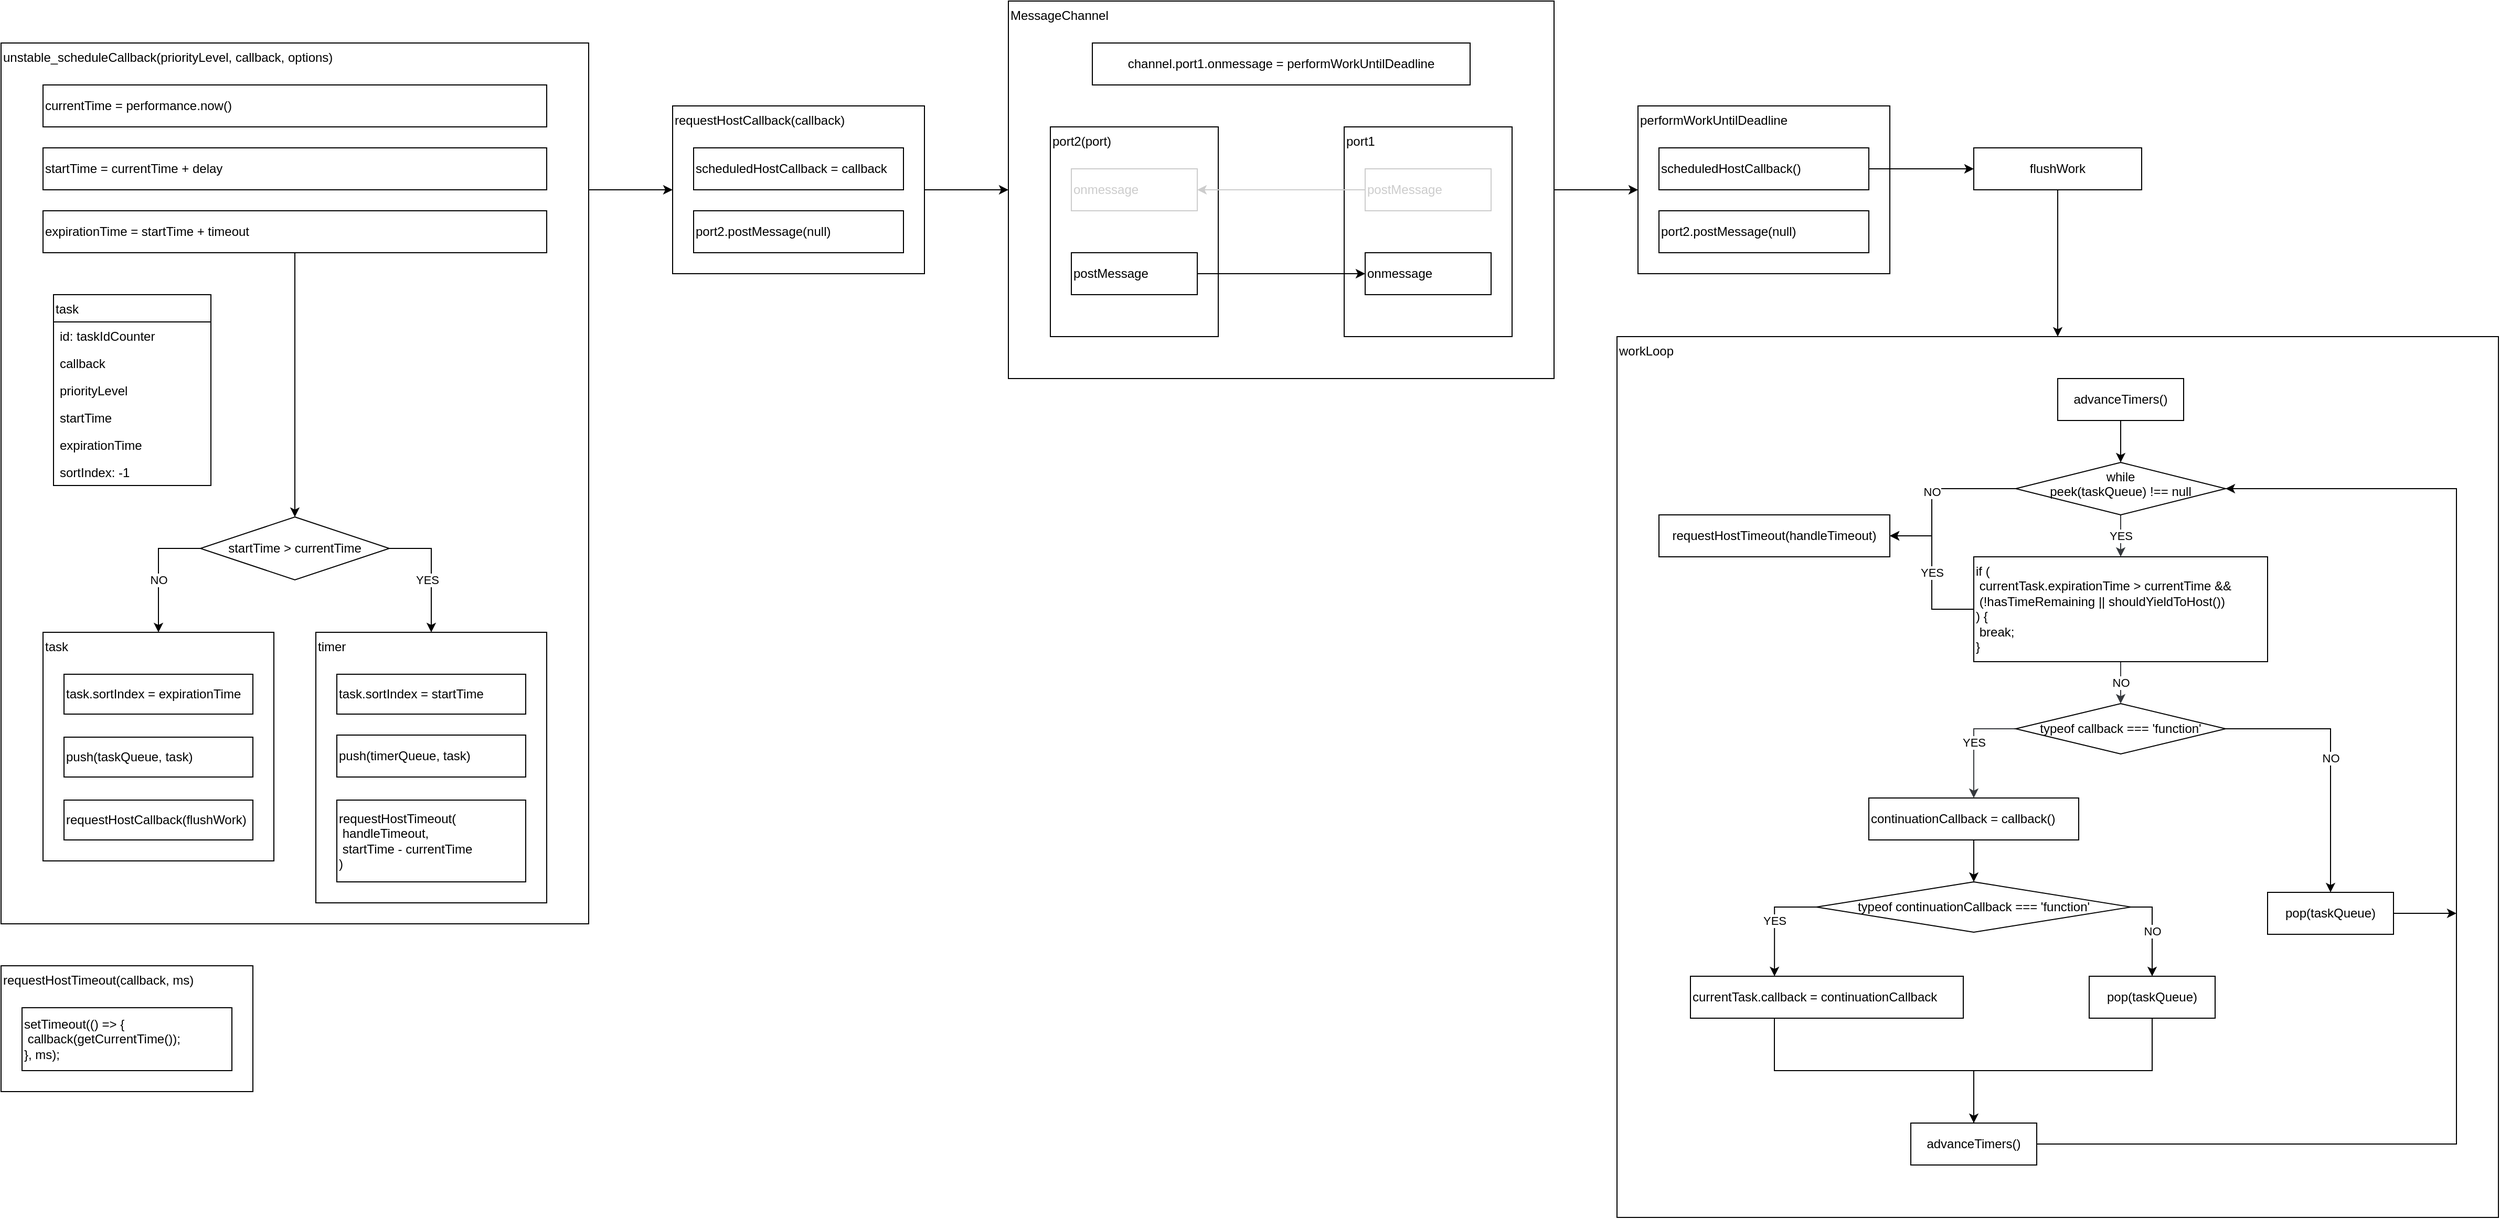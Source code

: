 <mxfile version="14.9.6" type="github">
  <diagram id="sdYTl0LgnBd3mYm8gjIQ" name="Page-1">
    <mxGraphModel dx="2274" dy="796" grid="1" gridSize="10" guides="1" tooltips="1" connect="1" arrows="1" fold="1" page="0" pageScale="1" pageWidth="850" pageHeight="1100" math="0" shadow="0">
      <root>
        <mxCell id="0" />
        <mxCell id="1" parent="0" />
        <mxCell id="0xATD7XNpNfVmDACj2di-132" value="workLoop" style="rounded=0;whiteSpace=wrap;html=1;shadow=0;glass=0;sketch=0;align=left;verticalAlign=top;" vertex="1" parent="1">
          <mxGeometry x="1260" y="320" width="840" height="840" as="geometry" />
        </mxCell>
        <mxCell id="0xATD7XNpNfVmDACj2di-79" style="edgeStyle=orthogonalEdgeStyle;rounded=0;orthogonalLoop=1;jettySize=auto;html=1;" edge="1" parent="1" source="0xATD7XNpNfVmDACj2di-1" target="0xATD7XNpNfVmDACj2di-74">
          <mxGeometry relative="1" as="geometry">
            <Array as="points">
              <mxPoint x="330" y="180" />
              <mxPoint x="330" y="180" />
            </Array>
          </mxGeometry>
        </mxCell>
        <mxCell id="0xATD7XNpNfVmDACj2di-1" value="unstable_scheduleCallback(priorityLevel, callback, options)" style="rounded=0;whiteSpace=wrap;html=1;align=left;verticalAlign=top;" vertex="1" parent="1">
          <mxGeometry x="-280" y="40" width="560" height="840" as="geometry" />
        </mxCell>
        <mxCell id="0xATD7XNpNfVmDACj2di-3" value="currentTime = performance.now()" style="rounded=0;whiteSpace=wrap;html=1;verticalAlign=middle;align=left;" vertex="1" parent="1">
          <mxGeometry x="-240" y="80" width="480" height="40" as="geometry" />
        </mxCell>
        <mxCell id="0xATD7XNpNfVmDACj2di-4" value="startTime = currentTime + delay" style="rounded=0;whiteSpace=wrap;html=1;verticalAlign=middle;align=left;" vertex="1" parent="1">
          <mxGeometry x="-240" y="140" width="480" height="40" as="geometry" />
        </mxCell>
        <mxCell id="0xATD7XNpNfVmDACj2di-62" style="edgeStyle=orthogonalEdgeStyle;rounded=0;orthogonalLoop=1;jettySize=auto;html=1;" edge="1" parent="1" source="0xATD7XNpNfVmDACj2di-5" target="0xATD7XNpNfVmDACj2di-7">
          <mxGeometry relative="1" as="geometry" />
        </mxCell>
        <mxCell id="0xATD7XNpNfVmDACj2di-5" value="expirationTime = startTime + timeout" style="rounded=0;whiteSpace=wrap;html=1;verticalAlign=middle;align=left;" vertex="1" parent="1">
          <mxGeometry x="-240" y="200" width="480" height="40" as="geometry" />
        </mxCell>
        <mxCell id="0xATD7XNpNfVmDACj2di-10" style="edgeStyle=orthogonalEdgeStyle;rounded=0;orthogonalLoop=1;jettySize=auto;html=1;" edge="1" parent="1" source="0xATD7XNpNfVmDACj2di-7" target="0xATD7XNpNfVmDACj2di-9">
          <mxGeometry relative="1" as="geometry">
            <Array as="points">
              <mxPoint x="-130" y="522" />
            </Array>
          </mxGeometry>
        </mxCell>
        <mxCell id="0xATD7XNpNfVmDACj2di-29" value="NO" style="edgeLabel;html=1;align=center;verticalAlign=middle;resizable=0;points=[];" vertex="1" connectable="0" parent="0xATD7XNpNfVmDACj2di-10">
          <mxGeometry x="-0.033" relative="1" as="geometry">
            <mxPoint y="12" as="offset" />
          </mxGeometry>
        </mxCell>
        <mxCell id="0xATD7XNpNfVmDACj2di-25" style="edgeStyle=orthogonalEdgeStyle;rounded=0;orthogonalLoop=1;jettySize=auto;html=1;entryX=0.5;entryY=0;entryDx=0;entryDy=0;" edge="1" parent="1" source="0xATD7XNpNfVmDACj2di-7" target="0xATD7XNpNfVmDACj2di-21">
          <mxGeometry relative="1" as="geometry">
            <Array as="points">
              <mxPoint x="130" y="522" />
            </Array>
          </mxGeometry>
        </mxCell>
        <mxCell id="0xATD7XNpNfVmDACj2di-27" value="YES" style="edgeLabel;html=1;align=center;verticalAlign=middle;resizable=0;points=[];" vertex="1" connectable="0" parent="0xATD7XNpNfVmDACj2di-25">
          <mxGeometry x="0.1" y="-4" relative="1" as="geometry">
            <mxPoint y="4" as="offset" />
          </mxGeometry>
        </mxCell>
        <mxCell id="0xATD7XNpNfVmDACj2di-7" value="startTime &amp;gt; currentTime" style="rhombus;whiteSpace=wrap;html=1;align=center;verticalAlign=middle;" vertex="1" parent="1">
          <mxGeometry x="-90" y="492" width="180" height="60" as="geometry" />
        </mxCell>
        <mxCell id="0xATD7XNpNfVmDACj2di-9" value="task" style="rounded=0;whiteSpace=wrap;html=1;align=left;verticalAlign=top;" vertex="1" parent="1">
          <mxGeometry x="-240" y="602" width="220" height="218" as="geometry" />
        </mxCell>
        <mxCell id="0xATD7XNpNfVmDACj2di-16" value="task.sortIndex = expirationTime" style="rounded=0;whiteSpace=wrap;html=1;align=left;verticalAlign=middle;" vertex="1" parent="1">
          <mxGeometry x="-220" y="642" width="180" height="38" as="geometry" />
        </mxCell>
        <mxCell id="0xATD7XNpNfVmDACj2di-17" value="push(taskQueue, task)" style="rounded=0;whiteSpace=wrap;html=1;align=left;verticalAlign=middle;" vertex="1" parent="1">
          <mxGeometry x="-220" y="702" width="180" height="38" as="geometry" />
        </mxCell>
        <mxCell id="0xATD7XNpNfVmDACj2di-18" value="requestHostCallback(flushWork)" style="rounded=0;whiteSpace=wrap;html=1;align=left;verticalAlign=middle;" vertex="1" parent="1">
          <mxGeometry x="-220" y="762" width="180" height="38" as="geometry" />
        </mxCell>
        <mxCell id="0xATD7XNpNfVmDACj2di-21" value="timer" style="rounded=0;whiteSpace=wrap;html=1;align=left;verticalAlign=top;" vertex="1" parent="1">
          <mxGeometry x="20" y="602" width="220" height="258" as="geometry" />
        </mxCell>
        <mxCell id="0xATD7XNpNfVmDACj2di-22" value="task.sortIndex = startTime" style="rounded=0;whiteSpace=wrap;html=1;align=left;verticalAlign=middle;" vertex="1" parent="1">
          <mxGeometry x="40" y="642" width="180" height="38" as="geometry" />
        </mxCell>
        <mxCell id="0xATD7XNpNfVmDACj2di-23" value="push(timerQueue, task)" style="rounded=0;whiteSpace=wrap;html=1;align=left;verticalAlign=middle;" vertex="1" parent="1">
          <mxGeometry x="40" y="700" width="180" height="40" as="geometry" />
        </mxCell>
        <mxCell id="0xATD7XNpNfVmDACj2di-24" value="requestHostTimeout(&lt;br&gt;&lt;span style=&quot;white-space: pre&quot;&gt;	&lt;/span&gt;handleTimeout,&lt;br&gt;&lt;span style=&quot;white-space: pre&quot;&gt;	&lt;/span&gt;startTime - currentTime&lt;br&gt;)" style="rounded=0;whiteSpace=wrap;html=1;align=left;verticalAlign=middle;" vertex="1" parent="1">
          <mxGeometry x="40" y="762" width="180" height="78" as="geometry" />
        </mxCell>
        <mxCell id="0xATD7XNpNfVmDACj2di-32" value="task" style="swimlane;fontStyle=0;childLayout=stackLayout;horizontal=1;startSize=26;horizontalStack=0;resizeParent=1;resizeParentMax=0;resizeLast=0;collapsible=1;marginBottom=0;align=left;verticalAlign=top;swimlaneFillColor=none;" vertex="1" parent="1">
          <mxGeometry x="-230" y="280" width="150" height="182" as="geometry">
            <mxRectangle x="100" y="208" width="50" height="26" as="alternateBounds" />
          </mxGeometry>
        </mxCell>
        <mxCell id="0xATD7XNpNfVmDACj2di-33" value="id: taskIdCounter" style="text;strokeColor=none;fillColor=none;align=left;verticalAlign=top;spacingLeft=4;spacingRight=4;overflow=hidden;rotatable=0;points=[[0,0.5],[1,0.5]];portConstraint=eastwest;" vertex="1" parent="0xATD7XNpNfVmDACj2di-32">
          <mxGeometry y="26" width="150" height="26" as="geometry" />
        </mxCell>
        <mxCell id="0xATD7XNpNfVmDACj2di-34" value="callback" style="text;strokeColor=none;fillColor=none;align=left;verticalAlign=top;spacingLeft=4;spacingRight=4;overflow=hidden;rotatable=0;points=[[0,0.5],[1,0.5]];portConstraint=eastwest;" vertex="1" parent="0xATD7XNpNfVmDACj2di-32">
          <mxGeometry y="52" width="150" height="26" as="geometry" />
        </mxCell>
        <mxCell id="0xATD7XNpNfVmDACj2di-35" value="priorityLevel" style="text;strokeColor=none;fillColor=none;align=left;verticalAlign=top;spacingLeft=4;spacingRight=4;overflow=hidden;rotatable=0;points=[[0,0.5],[1,0.5]];portConstraint=eastwest;" vertex="1" parent="0xATD7XNpNfVmDACj2di-32">
          <mxGeometry y="78" width="150" height="26" as="geometry" />
        </mxCell>
        <mxCell id="0xATD7XNpNfVmDACj2di-59" value="startTime" style="text;strokeColor=none;fillColor=none;align=left;verticalAlign=top;spacingLeft=4;spacingRight=4;overflow=hidden;rotatable=0;points=[[0,0.5],[1,0.5]];portConstraint=eastwest;" vertex="1" parent="0xATD7XNpNfVmDACj2di-32">
          <mxGeometry y="104" width="150" height="26" as="geometry" />
        </mxCell>
        <mxCell id="0xATD7XNpNfVmDACj2di-60" value="expirationTime" style="text;strokeColor=none;fillColor=none;align=left;verticalAlign=top;spacingLeft=4;spacingRight=4;overflow=hidden;rotatable=0;points=[[0,0.5],[1,0.5]];portConstraint=eastwest;" vertex="1" parent="0xATD7XNpNfVmDACj2di-32">
          <mxGeometry y="130" width="150" height="26" as="geometry" />
        </mxCell>
        <mxCell id="0xATD7XNpNfVmDACj2di-61" value="sortIndex: -1" style="text;strokeColor=none;fillColor=none;align=left;verticalAlign=top;spacingLeft=4;spacingRight=4;overflow=hidden;rotatable=0;points=[[0,0.5],[1,0.5]];portConstraint=eastwest;" vertex="1" parent="0xATD7XNpNfVmDACj2di-32">
          <mxGeometry y="156" width="150" height="26" as="geometry" />
        </mxCell>
        <mxCell id="0xATD7XNpNfVmDACj2di-136" style="edgeStyle=orthogonalEdgeStyle;rounded=0;orthogonalLoop=1;jettySize=auto;html=1;fontColor=#000000;entryX=0;entryY=0.5;entryDx=0;entryDy=0;" edge="1" parent="1" source="0xATD7XNpNfVmDACj2di-63" target="0xATD7XNpNfVmDACj2di-88">
          <mxGeometry relative="1" as="geometry">
            <mxPoint x="1260" y="180" as="targetPoint" />
          </mxGeometry>
        </mxCell>
        <mxCell id="0xATD7XNpNfVmDACj2di-63" value="MessageChannel" style="rounded=0;whiteSpace=wrap;html=1;shadow=0;glass=0;sketch=0;gradientColor=none;align=left;verticalAlign=top;" vertex="1" parent="1">
          <mxGeometry x="680" width="520" height="360" as="geometry" />
        </mxCell>
        <mxCell id="0xATD7XNpNfVmDACj2di-64" value="port2(port)" style="rounded=0;whiteSpace=wrap;html=1;shadow=0;glass=0;sketch=0;gradientColor=none;align=left;verticalAlign=top;" vertex="1" parent="1">
          <mxGeometry x="720" y="120" width="160" height="200" as="geometry" />
        </mxCell>
        <mxCell id="0xATD7XNpNfVmDACj2di-65" value="onmessage" style="rounded=0;html=1;shadow=0;glass=0;sketch=0;align=left;verticalAlign=middle;labelBorderColor=none;whiteSpace=wrap;fillColor=none;strokeColor=#CCCCCC;fontColor=#CCCCCC;" vertex="1" parent="1">
          <mxGeometry x="740" y="160" width="120" height="40" as="geometry" />
        </mxCell>
        <mxCell id="0xATD7XNpNfVmDACj2di-68" value="postMessage" style="rounded=0;whiteSpace=wrap;html=1;shadow=0;glass=0;sketch=0;gradientColor=none;align=left;verticalAlign=middle;" vertex="1" parent="1">
          <mxGeometry x="740" y="240" width="120" height="40" as="geometry" />
        </mxCell>
        <mxCell id="0xATD7XNpNfVmDACj2di-69" value="port1" style="rounded=0;whiteSpace=wrap;html=1;shadow=0;glass=0;sketch=0;gradientColor=none;align=left;verticalAlign=top;" vertex="1" parent="1">
          <mxGeometry x="1000" y="120" width="160" height="200" as="geometry" />
        </mxCell>
        <mxCell id="0xATD7XNpNfVmDACj2di-70" value="onmessage" style="rounded=0;whiteSpace=wrap;html=1;shadow=0;glass=0;sketch=0;gradientColor=none;align=left;verticalAlign=middle;" vertex="1" parent="1">
          <mxGeometry x="1020" y="240" width="120" height="40" as="geometry" />
        </mxCell>
        <mxCell id="0xATD7XNpNfVmDACj2di-72" style="edgeStyle=orthogonalEdgeStyle;rounded=0;orthogonalLoop=1;jettySize=auto;html=1;entryX=1;entryY=0.5;entryDx=0;entryDy=0;strokeColor=#CCCCCC;" edge="1" parent="1" source="0xATD7XNpNfVmDACj2di-71" target="0xATD7XNpNfVmDACj2di-65">
          <mxGeometry relative="1" as="geometry" />
        </mxCell>
        <mxCell id="0xATD7XNpNfVmDACj2di-71" value="postMessage" style="rounded=0;whiteSpace=wrap;html=1;shadow=0;glass=0;sketch=0;gradientColor=none;align=left;verticalAlign=middle;strokeColor=#CCCCCC;fontColor=#CCCCCC;" vertex="1" parent="1">
          <mxGeometry x="1020" y="160" width="120" height="40" as="geometry" />
        </mxCell>
        <mxCell id="0xATD7XNpNfVmDACj2di-73" style="edgeStyle=orthogonalEdgeStyle;rounded=0;orthogonalLoop=1;jettySize=auto;html=1;" edge="1" parent="1" source="0xATD7XNpNfVmDACj2di-68" target="0xATD7XNpNfVmDACj2di-70">
          <mxGeometry relative="1" as="geometry" />
        </mxCell>
        <mxCell id="0xATD7XNpNfVmDACj2di-83" style="edgeStyle=orthogonalEdgeStyle;rounded=0;orthogonalLoop=1;jettySize=auto;html=1;entryX=0;entryY=0.5;entryDx=0;entryDy=0;" edge="1" parent="1" source="0xATD7XNpNfVmDACj2di-74" target="0xATD7XNpNfVmDACj2di-63">
          <mxGeometry relative="1" as="geometry">
            <mxPoint x="660" y="180" as="targetPoint" />
          </mxGeometry>
        </mxCell>
        <mxCell id="0xATD7XNpNfVmDACj2di-74" value="requestHostCallback(callback)" style="rounded=0;whiteSpace=wrap;html=1;shadow=0;glass=0;sketch=0;gradientColor=none;align=left;verticalAlign=top;" vertex="1" parent="1">
          <mxGeometry x="360" y="100" width="240" height="160" as="geometry" />
        </mxCell>
        <mxCell id="0xATD7XNpNfVmDACj2di-75" value="port2.postMessage(null)" style="rounded=0;whiteSpace=wrap;html=1;shadow=0;glass=0;sketch=0;gradientColor=none;align=left;verticalAlign=middle;" vertex="1" parent="1">
          <mxGeometry x="380" y="200" width="200" height="40" as="geometry" />
        </mxCell>
        <mxCell id="0xATD7XNpNfVmDACj2di-76" value="requestHostTimeout(callback, ms)" style="rounded=0;whiteSpace=wrap;html=1;shadow=0;glass=0;sketch=0;gradientColor=none;align=left;verticalAlign=top;" vertex="1" parent="1">
          <mxGeometry x="-280" y="920" width="240" height="120" as="geometry" />
        </mxCell>
        <mxCell id="0xATD7XNpNfVmDACj2di-77" value="setTimeout(() =&amp;gt; {&lt;br&gt;&lt;span style=&quot;white-space: pre&quot;&gt;	&lt;/span&gt;callback(getCurrentTime());&lt;br&gt;}, ms);" style="rounded=0;whiteSpace=wrap;html=1;shadow=0;glass=0;sketch=0;gradientColor=none;align=left;verticalAlign=middle;" vertex="1" parent="1">
          <mxGeometry x="-260" y="960" width="200" height="60" as="geometry" />
        </mxCell>
        <mxCell id="0xATD7XNpNfVmDACj2di-78" value="scheduledHostCallback = callback" style="rounded=0;whiteSpace=wrap;html=1;shadow=0;glass=0;sketch=0;gradientColor=none;align=left;verticalAlign=middle;" vertex="1" parent="1">
          <mxGeometry x="380" y="140" width="200" height="40" as="geometry" />
        </mxCell>
        <mxCell id="0xATD7XNpNfVmDACj2di-86" value="&lt;span style=&quot;&quot;&gt;channel.port1.onmessage = performWorkUntilDeadline&lt;/span&gt;" style="rounded=0;whiteSpace=wrap;html=1;shadow=0;glass=0;sketch=0;align=center;verticalAlign=middle;" vertex="1" parent="1">
          <mxGeometry x="760" y="40" width="360" height="40" as="geometry" />
        </mxCell>
        <mxCell id="0xATD7XNpNfVmDACj2di-88" value="performWorkUntilDeadline" style="rounded=0;whiteSpace=wrap;html=1;shadow=0;glass=0;sketch=0;align=left;verticalAlign=top;" vertex="1" parent="1">
          <mxGeometry x="1280" y="100" width="240" height="160" as="geometry" />
        </mxCell>
        <mxCell id="0xATD7XNpNfVmDACj2di-134" style="edgeStyle=orthogonalEdgeStyle;rounded=0;orthogonalLoop=1;jettySize=auto;html=1;fontColor=#000000;" edge="1" parent="1" source="0xATD7XNpNfVmDACj2di-89" target="0xATD7XNpNfVmDACj2di-92">
          <mxGeometry relative="1" as="geometry" />
        </mxCell>
        <mxCell id="0xATD7XNpNfVmDACj2di-89" value="scheduledHostCallback()" style="rounded=0;whiteSpace=wrap;html=1;shadow=0;glass=0;sketch=0;align=left;verticalAlign=middle;" vertex="1" parent="1">
          <mxGeometry x="1300" y="140" width="200" height="40" as="geometry" />
        </mxCell>
        <mxCell id="0xATD7XNpNfVmDACj2di-91" value="port2.postMessage(null)" style="rounded=0;whiteSpace=wrap;html=1;shadow=0;glass=0;sketch=0;align=left;verticalAlign=middle;" vertex="1" parent="1">
          <mxGeometry x="1300" y="200" width="200" height="40" as="geometry" />
        </mxCell>
        <mxCell id="0xATD7XNpNfVmDACj2di-135" style="edgeStyle=orthogonalEdgeStyle;rounded=0;orthogonalLoop=1;jettySize=auto;html=1;entryX=0.5;entryY=0;entryDx=0;entryDy=0;fontColor=#000000;" edge="1" parent="1" source="0xATD7XNpNfVmDACj2di-92" target="0xATD7XNpNfVmDACj2di-132">
          <mxGeometry relative="1" as="geometry" />
        </mxCell>
        <mxCell id="0xATD7XNpNfVmDACj2di-92" value="flushWork" style="rounded=0;whiteSpace=wrap;html=1;shadow=0;glass=0;sketch=0;align=center;verticalAlign=middle;" vertex="1" parent="1">
          <mxGeometry x="1600" y="140" width="160" height="40" as="geometry" />
        </mxCell>
        <mxCell id="0xATD7XNpNfVmDACj2di-107" value="YES" style="edgeStyle=orthogonalEdgeStyle;rounded=0;orthogonalLoop=1;jettySize=auto;html=1;entryX=0.5;entryY=0;entryDx=0;entryDy=0;fontColor=#000000;fillColor=#eeeeee;strokeColor=#36393d;" edge="1" parent="1" source="0xATD7XNpNfVmDACj2di-94" target="0xATD7XNpNfVmDACj2di-100">
          <mxGeometry relative="1" as="geometry" />
        </mxCell>
        <mxCell id="0xATD7XNpNfVmDACj2di-127" value="NO" style="edgeStyle=orthogonalEdgeStyle;rounded=0;orthogonalLoop=1;jettySize=auto;html=1;fontColor=#000000;entryX=1;entryY=0.5;entryDx=0;entryDy=0;" edge="1" parent="1" source="0xATD7XNpNfVmDACj2di-94" target="0xATD7XNpNfVmDACj2di-131">
          <mxGeometry relative="1" as="geometry">
            <mxPoint x="1440" y="465" as="targetPoint" />
            <Array as="points">
              <mxPoint x="1560" y="465" />
              <mxPoint x="1560" y="510" />
            </Array>
          </mxGeometry>
        </mxCell>
        <mxCell id="0xATD7XNpNfVmDACj2di-94" value="while&lt;br&gt;peek(taskQueue) !== null" style="rhombus;whiteSpace=wrap;html=1;rounded=0;shadow=0;glass=0;sketch=0;align=center;verticalAlign=top;" vertex="1" parent="1">
          <mxGeometry x="1640" y="440" width="200" height="50" as="geometry" />
        </mxCell>
        <mxCell id="0xATD7XNpNfVmDACj2di-111" value="YES" style="edgeStyle=orthogonalEdgeStyle;rounded=0;orthogonalLoop=1;jettySize=auto;html=1;entryX=0.5;entryY=0;entryDx=0;entryDy=0;fontColor=#000000;fillColor=#eeeeee;strokeColor=#36393d;" edge="1" parent="1" source="0xATD7XNpNfVmDACj2di-95" target="0xATD7XNpNfVmDACj2di-101">
          <mxGeometry relative="1" as="geometry">
            <Array as="points">
              <mxPoint x="1600" y="694" />
            </Array>
          </mxGeometry>
        </mxCell>
        <mxCell id="0xATD7XNpNfVmDACj2di-118" value="NO" style="edgeStyle=orthogonalEdgeStyle;rounded=0;orthogonalLoop=1;jettySize=auto;html=1;fontColor=#000000;" edge="1" parent="1" source="0xATD7XNpNfVmDACj2di-95" target="0xATD7XNpNfVmDACj2di-96">
          <mxGeometry relative="1" as="geometry" />
        </mxCell>
        <mxCell id="0xATD7XNpNfVmDACj2di-95" value="typeof callback === &#39;function&#39;" style="rhombus;whiteSpace=wrap;html=1;rounded=0;shadow=0;glass=0;sketch=0;align=center;verticalAlign=middle;" vertex="1" parent="1">
          <mxGeometry x="1640" y="670" width="200" height="48" as="geometry" />
        </mxCell>
        <mxCell id="0xATD7XNpNfVmDACj2di-120" style="edgeStyle=orthogonalEdgeStyle;rounded=0;orthogonalLoop=1;jettySize=auto;html=1;fontColor=#000000;" edge="1" parent="1" source="0xATD7XNpNfVmDACj2di-96">
          <mxGeometry relative="1" as="geometry">
            <mxPoint x="2060" y="870" as="targetPoint" />
          </mxGeometry>
        </mxCell>
        <mxCell id="0xATD7XNpNfVmDACj2di-96" value="pop(taskQueue)" style="rounded=0;whiteSpace=wrap;html=1;shadow=0;glass=0;sketch=0;align=center;verticalAlign=middle;" vertex="1" parent="1">
          <mxGeometry x="1880" y="850" width="120" height="40" as="geometry" />
        </mxCell>
        <mxCell id="0xATD7XNpNfVmDACj2di-116" style="edgeStyle=orthogonalEdgeStyle;rounded=0;orthogonalLoop=1;jettySize=auto;html=1;fontColor=#000000;" edge="1" parent="1" source="0xATD7XNpNfVmDACj2di-97">
          <mxGeometry relative="1" as="geometry">
            <mxPoint x="1600" y="1080" as="targetPoint" />
            <Array as="points">
              <mxPoint x="1770" y="1020" />
              <mxPoint x="1600" y="1020" />
            </Array>
          </mxGeometry>
        </mxCell>
        <mxCell id="0xATD7XNpNfVmDACj2di-97" value="pop(taskQueue)" style="rounded=0;whiteSpace=wrap;html=1;shadow=0;glass=0;sketch=0;align=center;verticalAlign=middle;" vertex="1" parent="1">
          <mxGeometry x="1710" y="930" width="120" height="40" as="geometry" />
        </mxCell>
        <mxCell id="0xATD7XNpNfVmDACj2di-108" value="NO" style="edgeStyle=orthogonalEdgeStyle;rounded=0;orthogonalLoop=1;jettySize=auto;html=1;entryX=0.5;entryY=0;entryDx=0;entryDy=0;fontColor=#000000;fillColor=#eeeeee;strokeColor=#36393d;" edge="1" parent="1" source="0xATD7XNpNfVmDACj2di-100" target="0xATD7XNpNfVmDACj2di-95">
          <mxGeometry relative="1" as="geometry" />
        </mxCell>
        <mxCell id="0xATD7XNpNfVmDACj2di-128" value="YES" style="edgeStyle=orthogonalEdgeStyle;rounded=0;orthogonalLoop=1;jettySize=auto;html=1;fontColor=#000000;entryX=1;entryY=0.5;entryDx=0;entryDy=0;" edge="1" parent="1" source="0xATD7XNpNfVmDACj2di-100" target="0xATD7XNpNfVmDACj2di-131">
          <mxGeometry relative="1" as="geometry">
            <mxPoint x="1520" y="470" as="targetPoint" />
            <Array as="points">
              <mxPoint x="1560" y="580" />
              <mxPoint x="1560" y="510" />
            </Array>
          </mxGeometry>
        </mxCell>
        <mxCell id="0xATD7XNpNfVmDACj2di-100" value="if (&lt;br&gt;&lt;div&gt;&lt;span&gt;&lt;span style=&quot;white-space: pre&quot;&gt;	&lt;/span&gt;currentTask.expirationTime &amp;gt; currentTime &amp;amp;&amp;amp;&lt;/span&gt;&lt;/div&gt;&lt;span style=&quot;white-space: pre&quot;&gt;	&lt;/span&gt;(!hasTimeRemaining || shouldYieldToHost())&lt;br&gt;) {&lt;br&gt;&lt;span style=&quot;white-space: pre&quot;&gt;	&lt;/span&gt;break;&lt;br&gt;}" style="rounded=0;whiteSpace=wrap;html=1;shadow=0;glass=0;sketch=0;align=left;verticalAlign=top;" vertex="1" parent="1">
          <mxGeometry x="1600" y="530" width="280" height="100" as="geometry" />
        </mxCell>
        <mxCell id="0xATD7XNpNfVmDACj2di-112" style="edgeStyle=orthogonalEdgeStyle;rounded=0;orthogonalLoop=1;jettySize=auto;html=1;entryX=0.5;entryY=0;entryDx=0;entryDy=0;fontColor=#000000;" edge="1" parent="1" source="0xATD7XNpNfVmDACj2di-101" target="0xATD7XNpNfVmDACj2di-102">
          <mxGeometry relative="1" as="geometry" />
        </mxCell>
        <mxCell id="0xATD7XNpNfVmDACj2di-101" value="continuationCallback = callback()" style="rounded=0;whiteSpace=wrap;html=1;shadow=0;glass=0;sketch=0;align=left;verticalAlign=middle;" vertex="1" parent="1">
          <mxGeometry x="1500" y="760" width="200" height="40" as="geometry" />
        </mxCell>
        <mxCell id="0xATD7XNpNfVmDACj2di-115" value="NO" style="edgeStyle=orthogonalEdgeStyle;rounded=0;orthogonalLoop=1;jettySize=auto;html=1;entryX=0.5;entryY=0;entryDx=0;entryDy=0;fontColor=#000000;" edge="1" parent="1" source="0xATD7XNpNfVmDACj2di-102" target="0xATD7XNpNfVmDACj2di-97">
          <mxGeometry relative="1" as="geometry">
            <Array as="points">
              <mxPoint x="1770" y="864" />
            </Array>
          </mxGeometry>
        </mxCell>
        <mxCell id="0xATD7XNpNfVmDACj2di-117" value="YES" style="edgeStyle=orthogonalEdgeStyle;rounded=0;orthogonalLoop=1;jettySize=auto;html=1;entryX=0.308;entryY=0;entryDx=0;entryDy=0;entryPerimeter=0;fontColor=#000000;" edge="1" parent="1" source="0xATD7XNpNfVmDACj2di-102" target="0xATD7XNpNfVmDACj2di-103">
          <mxGeometry relative="1" as="geometry">
            <Array as="points">
              <mxPoint x="1410" y="864" />
            </Array>
          </mxGeometry>
        </mxCell>
        <mxCell id="0xATD7XNpNfVmDACj2di-102" value="typeof continuationCallback === &#39;function&#39;" style="rhombus;whiteSpace=wrap;html=1;rounded=0;shadow=0;glass=0;sketch=0;align=center;verticalAlign=middle;" vertex="1" parent="1">
          <mxGeometry x="1450" y="840" width="300" height="48" as="geometry" />
        </mxCell>
        <mxCell id="0xATD7XNpNfVmDACj2di-114" style="edgeStyle=orthogonalEdgeStyle;rounded=0;orthogonalLoop=1;jettySize=auto;html=1;fontColor=#000000;" edge="1" parent="1" source="0xATD7XNpNfVmDACj2di-103" target="0xATD7XNpNfVmDACj2di-104">
          <mxGeometry relative="1" as="geometry">
            <Array as="points">
              <mxPoint x="1410" y="1020" />
              <mxPoint x="1600" y="1020" />
            </Array>
          </mxGeometry>
        </mxCell>
        <mxCell id="0xATD7XNpNfVmDACj2di-103" value="currentTask.callback = continuationCallback" style="rounded=0;whiteSpace=wrap;html=1;shadow=0;glass=0;sketch=0;align=left;verticalAlign=middle;" vertex="1" parent="1">
          <mxGeometry x="1330" y="930" width="260" height="40" as="geometry" />
        </mxCell>
        <mxCell id="0xATD7XNpNfVmDACj2di-119" style="edgeStyle=orthogonalEdgeStyle;rounded=0;orthogonalLoop=1;jettySize=auto;html=1;entryX=1;entryY=0.5;entryDx=0;entryDy=0;fontColor=#000000;" edge="1" parent="1" source="0xATD7XNpNfVmDACj2di-104" target="0xATD7XNpNfVmDACj2di-94">
          <mxGeometry relative="1" as="geometry">
            <Array as="points">
              <mxPoint x="2060" y="1090" />
              <mxPoint x="2060" y="465" />
            </Array>
          </mxGeometry>
        </mxCell>
        <mxCell id="0xATD7XNpNfVmDACj2di-104" value="advanceTimers()" style="rounded=0;whiteSpace=wrap;html=1;shadow=0;glass=0;sketch=0;align=center;verticalAlign=middle;" vertex="1" parent="1">
          <mxGeometry x="1540" y="1070" width="120" height="40" as="geometry" />
        </mxCell>
        <mxCell id="0xATD7XNpNfVmDACj2di-106" style="edgeStyle=orthogonalEdgeStyle;rounded=0;orthogonalLoop=1;jettySize=auto;html=1;entryX=0.5;entryY=0;entryDx=0;entryDy=0;fontColor=#000000;" edge="1" parent="1" source="0xATD7XNpNfVmDACj2di-105" target="0xATD7XNpNfVmDACj2di-94">
          <mxGeometry relative="1" as="geometry" />
        </mxCell>
        <mxCell id="0xATD7XNpNfVmDACj2di-105" value="advanceTimers()" style="rounded=0;whiteSpace=wrap;html=1;shadow=0;glass=0;sketch=0;align=center;verticalAlign=middle;" vertex="1" parent="1">
          <mxGeometry x="1680" y="360" width="120" height="40" as="geometry" />
        </mxCell>
        <mxCell id="0xATD7XNpNfVmDACj2di-131" value="requestHostTimeout(handleTimeout)" style="rounded=0;whiteSpace=wrap;html=1;shadow=0;glass=0;sketch=0;align=center;verticalAlign=middle;" vertex="1" parent="1">
          <mxGeometry x="1300" y="490" width="220" height="40" as="geometry" />
        </mxCell>
      </root>
    </mxGraphModel>
  </diagram>
</mxfile>
